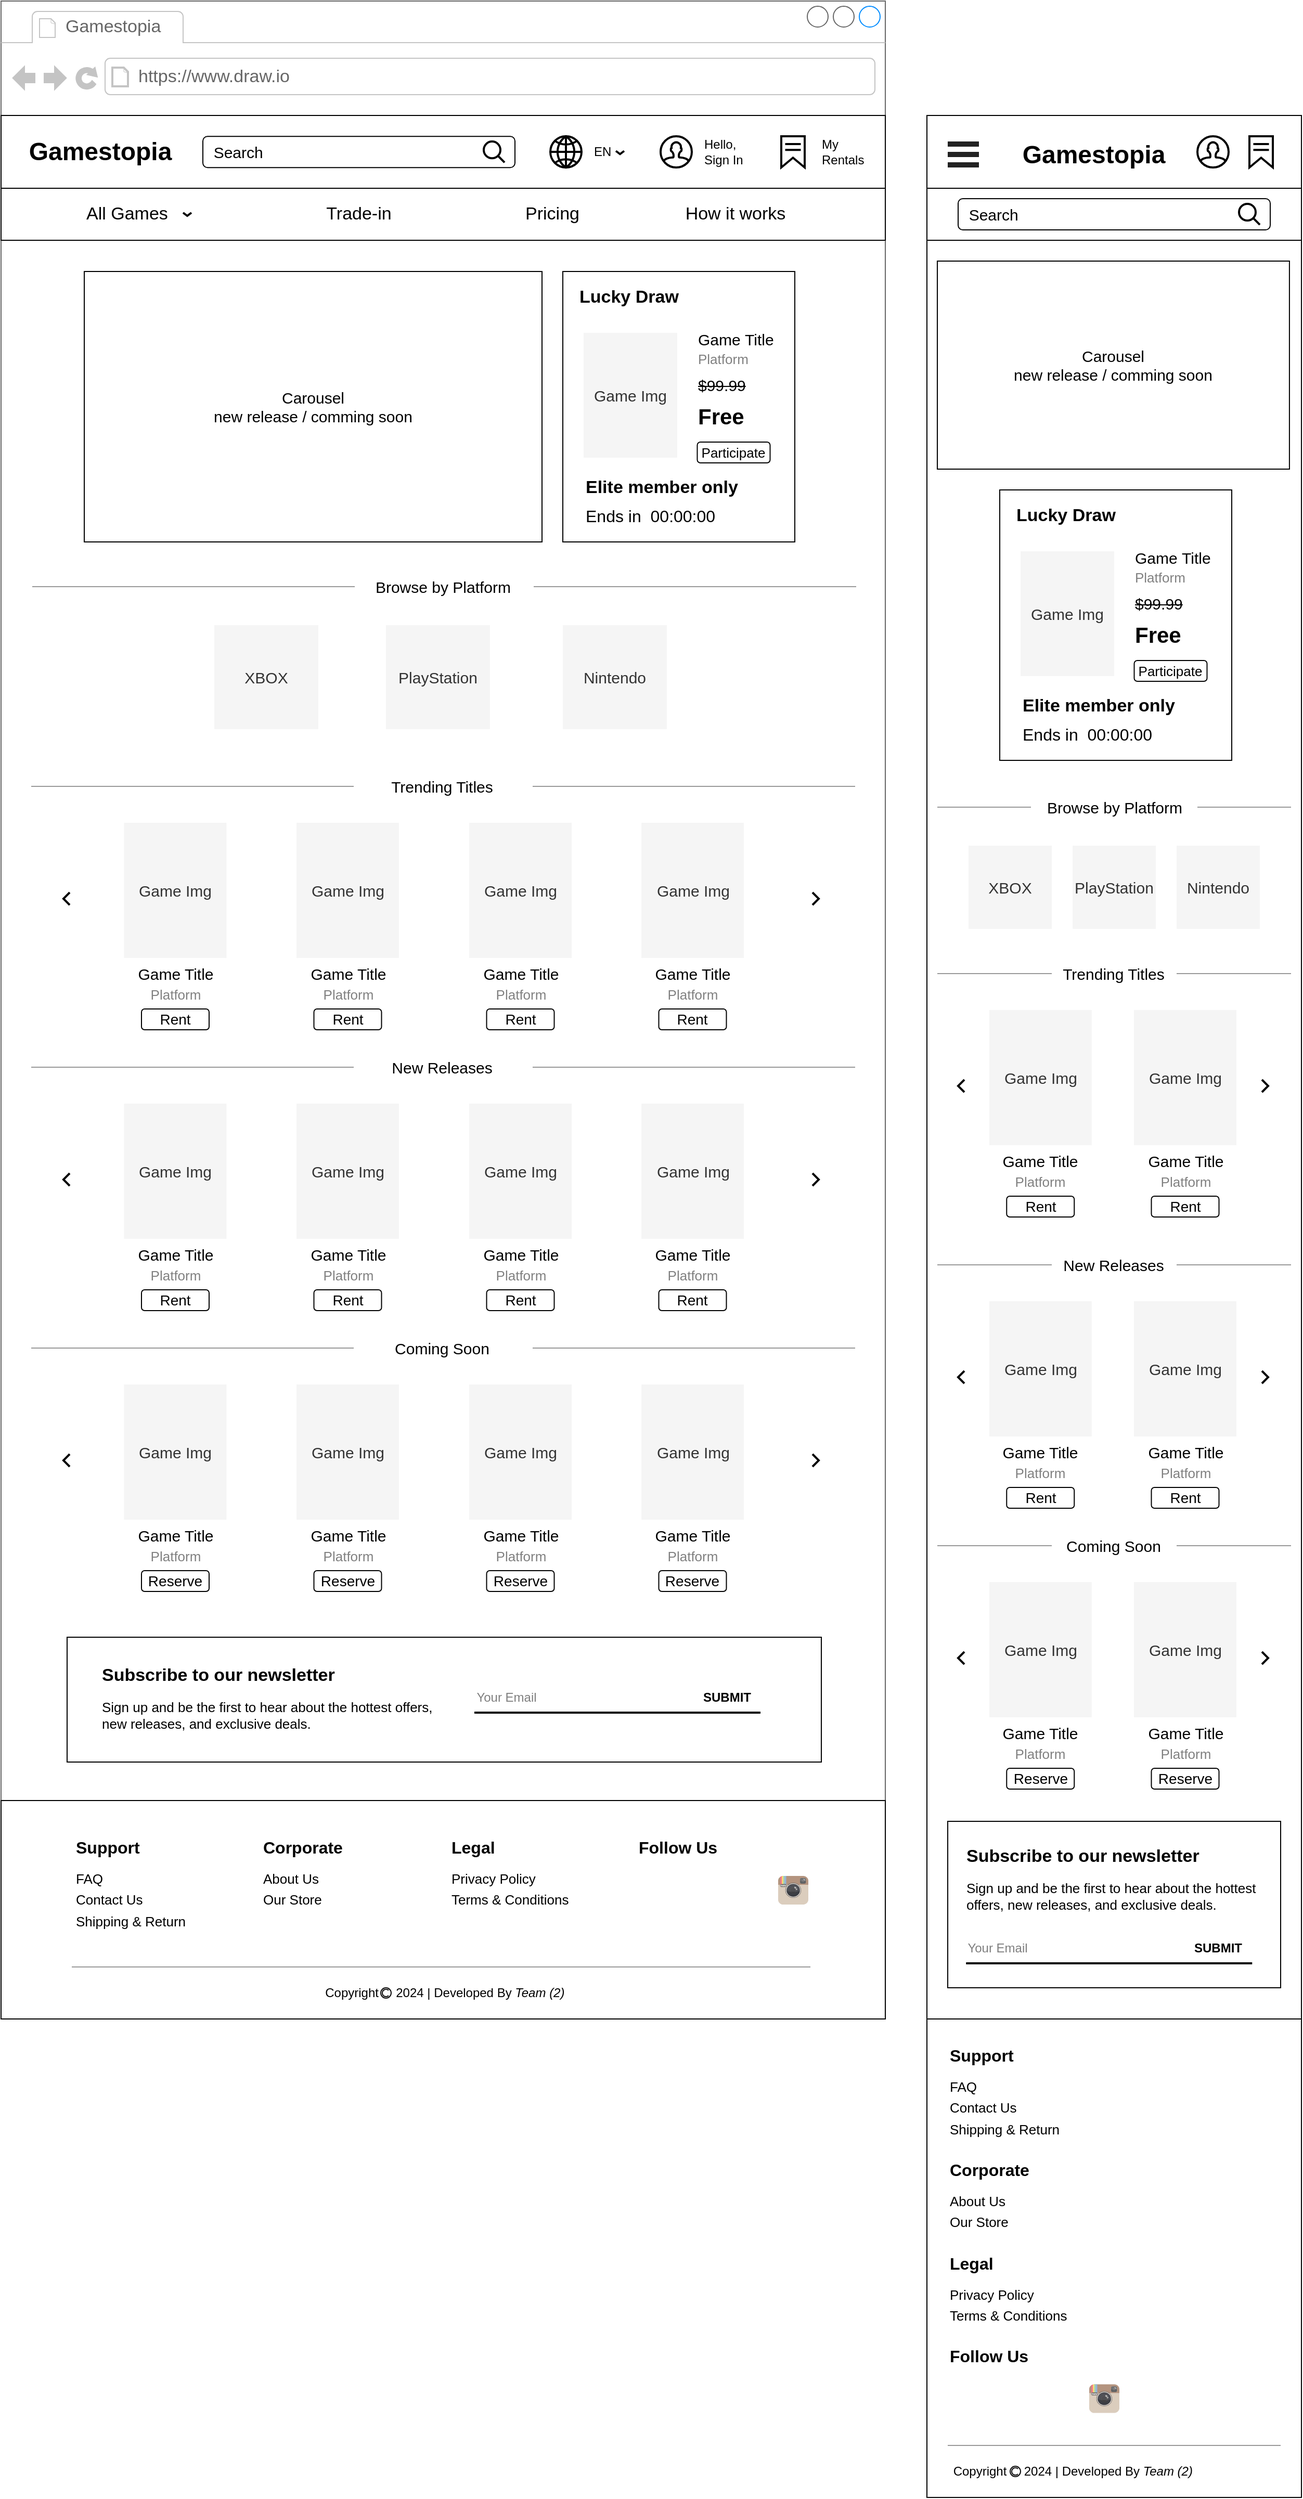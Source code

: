 <mxfile>
    <diagram id="GFclDaCIk4YAcfMqffFD" name="Page-1">
        <mxGraphModel dx="1577" dy="1097" grid="1" gridSize="10" guides="1" tooltips="1" connect="1" arrows="1" fold="1" page="1" pageScale="1" pageWidth="850" pageHeight="1100" math="0" shadow="0">
            <root>
                <mxCell id="0"/>
                <mxCell id="1" parent="0"/>
                <mxCell id="2" value="" style="strokeWidth=1;shadow=0;dashed=0;align=center;html=1;shape=mxgraph.mockup.containers.browserWindow;rSize=0;strokeColor=#666666;strokeColor2=#008cff;strokeColor3=#c4c4c4;mainText=,;recursiveResize=0;" parent="1" vertex="1">
                    <mxGeometry x="210" y="480" width="850" height="1940" as="geometry"/>
                </mxCell>
                <mxCell id="3" value="Gamestopia" style="strokeWidth=1;shadow=0;dashed=0;align=center;html=1;shape=mxgraph.mockup.containers.anchor;fontSize=17;fontColor=#666666;align=left;" parent="2" vertex="1">
                    <mxGeometry x="60" y="12" width="170" height="26" as="geometry"/>
                </mxCell>
                <mxCell id="4" value="https://www.draw.io" style="strokeWidth=1;shadow=0;dashed=0;align=center;html=1;shape=mxgraph.mockup.containers.anchor;rSize=0;fontSize=17;fontColor=#666666;align=left;" parent="2" vertex="1">
                    <mxGeometry x="130" y="60" width="250" height="26" as="geometry"/>
                </mxCell>
                <mxCell id="63" value="Carousel&lt;br&gt;new release / comming soon" style="rounded=0;whiteSpace=wrap;html=1;strokeColor=default;fontSize=15;fontColor=#000000;fillColor=none;" parent="2" vertex="1">
                    <mxGeometry x="80" y="260" width="440" height="260" as="geometry"/>
                </mxCell>
                <mxCell id="81" value="" style="group" parent="2" vertex="1" connectable="0">
                    <mxGeometry y="110" width="850" height="70" as="geometry"/>
                </mxCell>
                <mxCell id="14" value="" style="rounded=0;whiteSpace=wrap;html=1;strokeColor=#000000;fillColor=none;" parent="81" vertex="1">
                    <mxGeometry width="850" height="70" as="geometry"/>
                </mxCell>
                <mxCell id="12" value="Gamestopia" style="text;strokeColor=none;fillColor=none;html=1;fontSize=24;fontStyle=1;verticalAlign=middle;align=center;" parent="81" vertex="1">
                    <mxGeometry x="15" y="15" width="160" height="40" as="geometry"/>
                </mxCell>
                <mxCell id="59" value="" style="group" parent="81" vertex="1" connectable="0">
                    <mxGeometry x="634" y="20" width="90" height="30" as="geometry"/>
                </mxCell>
                <mxCell id="19" value="" style="html=1;verticalLabelPosition=bottom;align=center;labelBackgroundColor=#ffffff;verticalAlign=top;strokeWidth=2;strokeColor=#000000;shadow=0;dashed=0;shape=mxgraph.ios7.icons.user;fillColor=none;" parent="59" vertex="1">
                    <mxGeometry width="30" height="30" as="geometry"/>
                </mxCell>
                <mxCell id="20" value="Hello,&lt;br&gt;Sign In" style="text;html=1;strokeColor=none;fillColor=none;align=left;verticalAlign=middle;whiteSpace=wrap;rounded=0;" parent="59" vertex="1">
                    <mxGeometry x="40" width="50" height="30" as="geometry"/>
                </mxCell>
                <mxCell id="60" value="" style="group" parent="81" vertex="1" connectable="0">
                    <mxGeometry x="528" y="20" width="80" height="30" as="geometry"/>
                </mxCell>
                <mxCell id="46" value="" style="html=1;verticalLabelPosition=bottom;align=center;labelBackgroundColor=#ffffff;verticalAlign=top;strokeWidth=2;strokeColor=#000000;shadow=0;dashed=0;shape=mxgraph.ios7.icons.globe;fontSize=15;fontColor=#000000;fillColor=none;" parent="60" vertex="1">
                    <mxGeometry width="30" height="30" as="geometry"/>
                </mxCell>
                <mxCell id="52" value="EN&amp;nbsp;" style="text;html=1;strokeColor=none;fillColor=none;align=left;verticalAlign=middle;whiteSpace=wrap;rounded=0;container=0;" parent="60" vertex="1">
                    <mxGeometry x="40" width="40" height="30" as="geometry"/>
                </mxCell>
                <mxCell id="54" value="" style="html=1;verticalLabelPosition=bottom;labelBackgroundColor=#ffffff;verticalAlign=top;shadow=0;dashed=0;strokeWidth=2;shape=mxgraph.ios7.misc.down;strokeColor=default;fontSize=15;fontColor=#000000;fillColor=none;container=0;" parent="60" vertex="1">
                    <mxGeometry x="63" y="14.12" width="8" height="3" as="geometry"/>
                </mxCell>
                <mxCell id="79" value="" style="group" parent="81" vertex="1" connectable="0">
                    <mxGeometry x="194" y="20.12" width="300" height="30" as="geometry"/>
                </mxCell>
                <mxCell id="76" value="" style="html=1;verticalLabelPosition=bottom;align=center;labelBackgroundColor=#ffffff;verticalAlign=top;strokeWidth=2;strokeColor=#000000;shadow=0;dashed=0;shape=mxgraph.ios7.icons.looking_glass;fontSize=15;fontColor=#000000;fillColor=none;" parent="79" vertex="1">
                    <mxGeometry x="270" y="4.94" width="20" height="20.12" as="geometry"/>
                </mxCell>
                <mxCell id="77" value="&amp;nbsp; Search" style="rounded=1;whiteSpace=wrap;html=1;strokeColor=#000000;fontSize=15;fontColor=#000000;fillColor=none;align=left;" parent="79" vertex="1">
                    <mxGeometry width="300" height="30" as="geometry"/>
                </mxCell>
                <mxCell id="569" value="" style="group" vertex="1" connectable="0" parent="81">
                    <mxGeometry x="750" y="20" width="87" height="30" as="geometry"/>
                </mxCell>
                <mxCell id="17" value="My Rentals" style="text;html=1;strokeColor=none;fillColor=none;align=left;verticalAlign=middle;whiteSpace=wrap;rounded=0;" parent="569" vertex="1">
                    <mxGeometry x="37" width="50" height="30" as="geometry"/>
                </mxCell>
                <mxCell id="567" value="" style="html=1;verticalLabelPosition=bottom;align=center;labelBackgroundColor=#ffffff;verticalAlign=top;strokeWidth=2;strokeColor=#000000;shadow=0;dashed=0;shape=mxgraph.ios7.icons.bookmark;" vertex="1" parent="569">
                    <mxGeometry width="22.5" height="30" as="geometry"/>
                </mxCell>
                <mxCell id="82" value="" style="group" parent="2" vertex="1" connectable="0">
                    <mxGeometry x="30" y="548" width="792" height="30" as="geometry"/>
                </mxCell>
                <mxCell id="65" value="" style="verticalLabelPosition=bottom;shadow=0;dashed=0;align=center;html=1;verticalAlign=top;strokeWidth=1;shape=mxgraph.mockup.markup.line;strokeColor=#999999;fontSize=15;fontColor=#000000;fillColor=none;" parent="82" vertex="1">
                    <mxGeometry y="5" width="310" height="20" as="geometry"/>
                </mxCell>
                <mxCell id="66" value="Browse by Platform" style="text;html=1;strokeColor=none;fillColor=none;align=center;verticalAlign=middle;whiteSpace=wrap;rounded=0;fontSize=15;fontColor=#000000;" parent="82" vertex="1">
                    <mxGeometry x="295" width="200" height="30" as="geometry"/>
                </mxCell>
                <mxCell id="67" value="" style="verticalLabelPosition=bottom;shadow=0;dashed=0;align=center;html=1;verticalAlign=top;strokeWidth=1;shape=mxgraph.mockup.markup.line;strokeColor=#999999;fontSize=15;fontColor=#000000;fillColor=none;" parent="82" vertex="1">
                    <mxGeometry x="482" y="5" width="310" height="20" as="geometry"/>
                </mxCell>
                <mxCell id="86" value="XBOX&lt;span style=&quot;color: rgba(0, 0, 0, 0); font-family: monospace; font-size: 0px; text-align: start;&quot;&gt;%3CmxGraphModel%3E%3Croot%3E%3CmxCell%20id%3D%220%22%2F%3E%3CmxCell%20id%3D%221%22%20parent%3D%220%22%2F%3E%3CmxCell%20id%3D%222%22%20value%3D%22Game%20Img%22%20style%3D%22rounded%3D0%3BwhiteSpace%3Dwrap%3Bhtml%3D1%3BstrokeColor%3Dnone%3BfontSize%3D15%3BfontColor%3D%23333333%3BfillColor%3D%23f5f5f5%3B%22%20vertex%3D%221%22%20parent%3D%221%22%3E%3CmxGeometry%20x%3D%22560%22%20y%3D%22310%22%20width%3D%2298.5%22%20height%3D%22130%22%20as%3D%22geometry%22%2F%3E%3C%2FmxCell%3E%3C%2Froot%3E%3C%2FmxGraphModel%3E&lt;/span&gt;" style="rounded=0;whiteSpace=wrap;html=1;strokeColor=none;fontSize=15;fontColor=#333333;fillColor=#f5f5f5;" parent="2" vertex="1">
                    <mxGeometry x="205" y="600" width="100" height="100" as="geometry"/>
                </mxCell>
                <mxCell id="87" value="PlayStation" style="rounded=0;whiteSpace=wrap;html=1;strokeColor=none;fontSize=15;fontColor=#333333;fillColor=#f5f5f5;" parent="2" vertex="1">
                    <mxGeometry x="370" y="600" width="100" height="100" as="geometry"/>
                </mxCell>
                <mxCell id="88" value="Nintendo" style="rounded=0;whiteSpace=wrap;html=1;strokeColor=none;fontSize=15;fontColor=#333333;fillColor=#f5f5f5;" parent="2" vertex="1">
                    <mxGeometry x="540" y="600" width="100" height="100" as="geometry"/>
                </mxCell>
                <mxCell id="244" value="" style="group" parent="2" vertex="1" connectable="0">
                    <mxGeometry x="60" y="790" width="726" height="199" as="geometry"/>
                </mxCell>
                <mxCell id="121" value="" style="html=1;verticalLabelPosition=bottom;labelBackgroundColor=#ffffff;verticalAlign=top;shadow=0;dashed=0;strokeWidth=2;shape=mxgraph.ios7.misc.left;strokeColor=#000000;fontSize=15;fontColor=#000000;fillColor=none;" parent="244" vertex="1">
                    <mxGeometry y="67" width="6" height="12" as="geometry"/>
                </mxCell>
                <mxCell id="120" value="" style="html=1;verticalLabelPosition=bottom;labelBackgroundColor=#ffffff;verticalAlign=top;shadow=0;dashed=0;strokeWidth=2;shape=mxgraph.ios7.misc.right;strokeColor=#000000;fontSize=15;fontColor=#000000;fillColor=none;" parent="244" vertex="1">
                    <mxGeometry x="720" y="67" width="6" height="12" as="geometry"/>
                </mxCell>
                <mxCell id="203" value="" style="group" parent="244" vertex="1" connectable="0">
                    <mxGeometry x="58.25" width="98.5" height="199" as="geometry"/>
                </mxCell>
                <mxCell id="170" value="&lt;font style=&quot;font-size: 14px;&quot;&gt;Rent&lt;/font&gt;" style="rounded=1;whiteSpace=wrap;html=1;fontSize=17;" parent="203" vertex="1">
                    <mxGeometry x="16.75" y="179" width="65" height="20" as="geometry"/>
                </mxCell>
                <mxCell id="101" value="Game Img" style="rounded=0;whiteSpace=wrap;html=1;strokeColor=none;fontSize=15;fontColor=#333333;fillColor=#f5f5f5;" parent="203" vertex="1">
                    <mxGeometry width="98.5" height="130" as="geometry"/>
                </mxCell>
                <mxCell id="102" value="Game Title" style="text;html=1;strokeColor=none;fillColor=none;align=center;verticalAlign=middle;whiteSpace=wrap;rounded=0;fontSize=15;fontColor=#000000;" parent="203" vertex="1">
                    <mxGeometry x="3.5" y="130" width="91.5" height="30" as="geometry"/>
                </mxCell>
                <mxCell id="202" value="Platform" style="text;html=1;strokeColor=none;fillColor=none;align=center;verticalAlign=middle;whiteSpace=wrap;rounded=0;fontSize=13;fontColor=#808080;" parent="203" vertex="1">
                    <mxGeometry x="3.5" y="150" width="91.5" height="30" as="geometry"/>
                </mxCell>
                <mxCell id="204" value="" style="group" parent="244" vertex="1" connectable="0">
                    <mxGeometry x="555.5" width="98.5" height="199" as="geometry"/>
                </mxCell>
                <mxCell id="205" value="&lt;font style=&quot;font-size: 14px;&quot;&gt;Rent&lt;/font&gt;" style="rounded=1;whiteSpace=wrap;html=1;fontSize=17;" parent="204" vertex="1">
                    <mxGeometry x="16.75" y="179" width="65" height="20" as="geometry"/>
                </mxCell>
                <mxCell id="206" value="Game Img" style="rounded=0;whiteSpace=wrap;html=1;strokeColor=none;fontSize=15;fontColor=#333333;fillColor=#f5f5f5;" parent="204" vertex="1">
                    <mxGeometry width="98.5" height="130" as="geometry"/>
                </mxCell>
                <mxCell id="207" value="Game Title" style="text;html=1;strokeColor=none;fillColor=none;align=center;verticalAlign=middle;whiteSpace=wrap;rounded=0;fontSize=15;fontColor=#000000;" parent="204" vertex="1">
                    <mxGeometry x="3.5" y="130" width="91.5" height="30" as="geometry"/>
                </mxCell>
                <mxCell id="208" value="Platform" style="text;html=1;strokeColor=none;fillColor=none;align=center;verticalAlign=middle;whiteSpace=wrap;rounded=0;fontSize=13;fontColor=#808080;" parent="204" vertex="1">
                    <mxGeometry x="3.5" y="150" width="91.5" height="30" as="geometry"/>
                </mxCell>
                <mxCell id="209" value="" style="group" parent="244" vertex="1" connectable="0">
                    <mxGeometry x="224" width="98.5" height="199" as="geometry"/>
                </mxCell>
                <mxCell id="210" value="&lt;font style=&quot;font-size: 14px;&quot;&gt;Rent&lt;/font&gt;" style="rounded=1;whiteSpace=wrap;html=1;fontSize=17;" parent="209" vertex="1">
                    <mxGeometry x="16.75" y="179" width="65" height="20" as="geometry"/>
                </mxCell>
                <mxCell id="211" value="Game Img" style="rounded=0;whiteSpace=wrap;html=1;strokeColor=none;fontSize=15;fontColor=#333333;fillColor=#f5f5f5;" parent="209" vertex="1">
                    <mxGeometry width="98.5" height="130" as="geometry"/>
                </mxCell>
                <mxCell id="212" value="Game Title" style="text;html=1;strokeColor=none;fillColor=none;align=center;verticalAlign=middle;whiteSpace=wrap;rounded=0;fontSize=15;fontColor=#000000;" parent="209" vertex="1">
                    <mxGeometry x="3.5" y="130" width="91.5" height="30" as="geometry"/>
                </mxCell>
                <mxCell id="213" value="Platform" style="text;html=1;strokeColor=none;fillColor=none;align=center;verticalAlign=middle;whiteSpace=wrap;rounded=0;fontSize=13;fontColor=#808080;" parent="209" vertex="1">
                    <mxGeometry x="3.5" y="150" width="91.5" height="30" as="geometry"/>
                </mxCell>
                <mxCell id="214" value="" style="group" parent="244" vertex="1" connectable="0">
                    <mxGeometry x="390" width="98.5" height="199" as="geometry"/>
                </mxCell>
                <mxCell id="215" value="&lt;font style=&quot;font-size: 14px;&quot;&gt;Rent&lt;/font&gt;" style="rounded=1;whiteSpace=wrap;html=1;fontSize=17;" parent="214" vertex="1">
                    <mxGeometry x="16.75" y="179" width="65" height="20" as="geometry"/>
                </mxCell>
                <mxCell id="216" value="Game Img" style="rounded=0;whiteSpace=wrap;html=1;strokeColor=none;fontSize=15;fontColor=#333333;fillColor=#f5f5f5;" parent="214" vertex="1">
                    <mxGeometry width="98.5" height="130" as="geometry"/>
                </mxCell>
                <mxCell id="217" value="Game Title" style="text;html=1;strokeColor=none;fillColor=none;align=center;verticalAlign=middle;whiteSpace=wrap;rounded=0;fontSize=15;fontColor=#000000;" parent="214" vertex="1">
                    <mxGeometry x="3.5" y="130" width="91.5" height="30" as="geometry"/>
                </mxCell>
                <mxCell id="218" value="Platform" style="text;html=1;strokeColor=none;fillColor=none;align=center;verticalAlign=middle;whiteSpace=wrap;rounded=0;fontSize=13;fontColor=#808080;" parent="214" vertex="1">
                    <mxGeometry x="3.5" y="150" width="91.5" height="30" as="geometry"/>
                </mxCell>
                <mxCell id="353" value="" style="group" parent="2" vertex="1" connectable="0">
                    <mxGeometry x="63.5" y="1573" width="725" height="120" as="geometry"/>
                </mxCell>
                <mxCell id="163" value="" style="rounded=0;whiteSpace=wrap;html=1;" parent="353" vertex="1">
                    <mxGeometry width="725" height="120" as="geometry"/>
                </mxCell>
                <mxCell id="149" value="Sign up and be the first to hear about the hottest offers, new releases, and exclusive deals.&amp;nbsp;" style="text;html=1;align=left;verticalAlign=middle;whiteSpace=wrap;rounded=0;fontSize=13;" parent="353" vertex="1">
                    <mxGeometry x="31.5" y="60" width="320" height="30" as="geometry"/>
                </mxCell>
                <mxCell id="148" value="Subscribe to our newsletter" style="text;html=1;align=left;verticalAlign=middle;whiteSpace=wrap;rounded=0;fontStyle=1;fontSize=17;" parent="353" vertex="1">
                    <mxGeometry x="31.5" y="22" width="255" height="30" as="geometry"/>
                </mxCell>
                <mxCell id="150" value="" style="line;strokeWidth=2;html=1;" parent="353" vertex="1">
                    <mxGeometry x="391.5" y="67.5" width="275" height="10" as="geometry"/>
                </mxCell>
                <mxCell id="151" value="Your Email" style="text;html=1;align=center;verticalAlign=middle;whiteSpace=wrap;rounded=0;textOpacity=50;" parent="353" vertex="1">
                    <mxGeometry x="392" y="42.5" width="60" height="30" as="geometry"/>
                </mxCell>
                <mxCell id="152" value="&lt;b&gt;SUBMIT&lt;/b&gt;" style="text;html=1;align=center;verticalAlign=middle;whiteSpace=wrap;rounded=0;" parent="353" vertex="1">
                    <mxGeometry x="604" y="42.5" width="60" height="30" as="geometry"/>
                </mxCell>
                <mxCell id="550" value="" style="group" parent="2" vertex="1" connectable="0">
                    <mxGeometry y="1730" width="850" height="210" as="geometry"/>
                </mxCell>
                <mxCell id="160" value="" style="rounded=0;whiteSpace=wrap;html=1;" parent="550" vertex="1">
                    <mxGeometry width="850" height="210" as="geometry"/>
                </mxCell>
                <mxCell id="153" value="&lt;b&gt;&lt;font style=&quot;font-size: 16px;&quot;&gt;Follow Us&lt;/font&gt;&lt;/b&gt;" style="text;html=1;align=left;verticalAlign=middle;whiteSpace=wrap;rounded=0;" parent="550" vertex="1">
                    <mxGeometry x="611" y="30" width="120" height="30" as="geometry"/>
                </mxCell>
                <mxCell id="154" value="" style="shape=image;html=1;verticalAlign=top;verticalLabelPosition=bottom;labelBackgroundColor=#ffffff;imageAspect=0;aspect=fixed;image=https://cdn2.iconfinder.com/data/icons/social-media-2285/512/1_Facebook_colored_svg_copy-128.png;fillColor=none;strokeColor=none;" parent="550" vertex="1">
                    <mxGeometry x="614" y="72.5" width="27.5" height="27.5" as="geometry"/>
                </mxCell>
                <mxCell id="155" value="" style="shape=image;html=1;verticalAlign=top;verticalLabelPosition=bottom;labelBackgroundColor=#ffffff;imageAspect=0;aspect=fixed;image=https://cdn3.iconfinder.com/data/icons/2018-social-media-logotypes/1000/2018_social_media_popular_app_logo_twitter-128.png;fillColor=none;strokeColor=none;" parent="550" vertex="1">
                    <mxGeometry x="659" y="72.5" width="27.5" height="27.5" as="geometry"/>
                </mxCell>
                <mxCell id="156" value="" style="shape=image;html=1;verticalAlign=top;verticalLabelPosition=bottom;labelBackgroundColor=#ffffff;imageAspect=0;aspect=fixed;image=https://cdn4.iconfinder.com/data/icons/social-media-flat-7/64/Social-media_Youtube-128.png;fillColor=none;strokeColor=none;" parent="550" vertex="1">
                    <mxGeometry x="702" y="71.25" width="30" height="30" as="geometry"/>
                </mxCell>
                <mxCell id="158" value="" style="dashed=0;outlineConnect=0;html=1;align=center;labelPosition=center;verticalLabelPosition=bottom;verticalAlign=top;shape=mxgraph.weblogos.instagram;fillColor=none;strokeColor=none;" parent="550" vertex="1">
                    <mxGeometry x="747" y="72.5" width="29" height="27.5" as="geometry"/>
                </mxCell>
                <mxCell id="399" value="" style="verticalLabelPosition=bottom;shadow=0;dashed=0;align=center;html=1;verticalAlign=top;strokeWidth=1;shape=mxgraph.mockup.markup.line;strokeColor=#999999;fontSize=16;fontColor=#000000;fillColor=#808080;" parent="550" vertex="1">
                    <mxGeometry x="68" y="150" width="710" height="20" as="geometry"/>
                </mxCell>
                <mxCell id="400" value="&lt;b&gt;&lt;font style=&quot;font-size: 16px;&quot;&gt;Support&lt;/font&gt;&lt;/b&gt;" style="text;html=1;align=left;verticalAlign=middle;whiteSpace=wrap;rounded=0;" parent="550" vertex="1">
                    <mxGeometry x="70" y="30" width="120" height="30" as="geometry"/>
                </mxCell>
                <mxCell id="401" value="&lt;span style=&quot;font-size: 16px;&quot;&gt;&lt;b&gt;Corporate&lt;/b&gt;&lt;/span&gt;" style="text;html=1;align=left;verticalAlign=middle;whiteSpace=wrap;rounded=0;" parent="550" vertex="1">
                    <mxGeometry x="250" y="30" width="120" height="30" as="geometry"/>
                </mxCell>
                <mxCell id="402" value="&lt;b&gt;&lt;font style=&quot;font-size: 16px;&quot;&gt;Legal&lt;/font&gt;&lt;/b&gt;" style="text;html=1;align=left;verticalAlign=middle;whiteSpace=wrap;rounded=0;" parent="550" vertex="1">
                    <mxGeometry x="431" y="30" width="120" height="30" as="geometry"/>
                </mxCell>
                <mxCell id="406" value="Privacy Policy" style="text;html=1;strokeColor=none;fillColor=none;align=left;verticalAlign=middle;whiteSpace=wrap;rounded=0;fontSize=13;fontColor=#000000;" parent="550" vertex="1">
                    <mxGeometry x="431" y="60" width="150" height="30" as="geometry"/>
                </mxCell>
                <mxCell id="407" value="Terms &amp;amp; Conditions" style="text;html=1;strokeColor=none;fillColor=none;align=left;verticalAlign=middle;whiteSpace=wrap;rounded=0;fontSize=13;fontColor=#000000;" parent="550" vertex="1">
                    <mxGeometry x="431" y="80" width="150" height="30" as="geometry"/>
                </mxCell>
                <mxCell id="408" value="About Us" style="text;html=1;strokeColor=none;fillColor=none;align=left;verticalAlign=middle;whiteSpace=wrap;rounded=0;fontSize=13;fontColor=#000000;" parent="550" vertex="1">
                    <mxGeometry x="250" y="60" width="150" height="30" as="geometry"/>
                </mxCell>
                <mxCell id="409" value="Our Store" style="text;html=1;strokeColor=none;fillColor=none;align=left;verticalAlign=middle;whiteSpace=wrap;rounded=0;fontSize=13;fontColor=#000000;" parent="550" vertex="1">
                    <mxGeometry x="250" y="80" width="150" height="30" as="geometry"/>
                </mxCell>
                <mxCell id="410" value="Contact Us" style="text;html=1;strokeColor=none;fillColor=none;align=left;verticalAlign=middle;whiteSpace=wrap;rounded=0;fontSize=13;fontColor=#000000;" parent="550" vertex="1">
                    <mxGeometry x="70" y="80" width="150" height="30" as="geometry"/>
                </mxCell>
                <mxCell id="411" value="FAQ" style="text;html=1;strokeColor=none;fillColor=none;align=left;verticalAlign=middle;whiteSpace=wrap;rounded=0;fontSize=13;fontColor=#000000;" parent="550" vertex="1">
                    <mxGeometry x="70" y="60" width="150" height="30" as="geometry"/>
                </mxCell>
                <mxCell id="412" value="Shipping &amp;amp; Return" style="text;html=1;strokeColor=none;fillColor=none;align=left;verticalAlign=middle;whiteSpace=wrap;rounded=0;fontSize=13;fontColor=#000000;" parent="550" vertex="1">
                    <mxGeometry x="70" y="101.25" width="150" height="30" as="geometry"/>
                </mxCell>
                <mxCell id="161" value="" style="group" parent="550" vertex="1" connectable="0">
                    <mxGeometry x="260" y="170" width="330" height="30" as="geometry"/>
                </mxCell>
                <mxCell id="145" value="&amp;nbsp;Copyright&amp;nbsp; &amp;nbsp; &amp;nbsp;2024 | Developed By &lt;i&gt;Team (2)&lt;/i&gt;" style="text;html=1;align=center;verticalAlign=middle;whiteSpace=wrap;rounded=0;" parent="161" vertex="1">
                    <mxGeometry width="330" height="30" as="geometry"/>
                </mxCell>
                <mxCell id="144" value="" style="strokeColor=#0f0f0f;verticalLabelPosition=bottom;shadow=0;dashed=0;verticalAlign=top;strokeWidth=1;html=1;shape=mxgraph.mockup.misc.copyrightIcon;perimeterSpacing=0;" parent="161" vertex="1">
                    <mxGeometry x="105" y="10" width="10" height="10" as="geometry"/>
                </mxCell>
                <mxCell id="553" value="" style="group" parent="2" vertex="1" connectable="0">
                    <mxGeometry x="540" y="260" width="223" height="260" as="geometry"/>
                </mxCell>
                <mxCell id="62" value="" style="rounded=0;whiteSpace=wrap;html=1;strokeColor=#000000;fontSize=15;fontColor=#000000;fillColor=none;" parent="553" vertex="1">
                    <mxGeometry width="223" height="260" as="geometry"/>
                </mxCell>
                <mxCell id="83" value="Lucky Draw" style="text;html=1;strokeColor=none;fillColor=none;align=left;verticalAlign=middle;whiteSpace=wrap;rounded=0;fontSize=17;fontColor=#000000;fontStyle=1" parent="553" vertex="1">
                    <mxGeometry x="14" y="10" width="136" height="30" as="geometry"/>
                </mxCell>
                <mxCell id="84" value="Game Img" style="rounded=0;whiteSpace=wrap;html=1;strokeColor=none;fontSize=15;fontColor=#333333;fillColor=#f5f5f5;" parent="553" vertex="1">
                    <mxGeometry x="20" y="59" width="90" height="120" as="geometry"/>
                </mxCell>
                <mxCell id="85" value="&lt;div style=&quot;&quot;&gt;&lt;span style=&quot;background-color: initial;&quot;&gt;Game&amp;nbsp;&lt;/span&gt;&lt;span style=&quot;background-color: initial;&quot;&gt;Title&lt;/span&gt;&lt;/div&gt;&lt;div style=&quot;&quot;&gt;&lt;span style=&quot;background-color: initial;&quot;&gt;&lt;font color=&quot;#808080&quot; style=&quot;font-size: 13px;&quot;&gt;Platform&lt;/font&gt;&lt;/span&gt;&lt;/div&gt;" style="text;html=1;strokeColor=none;fillColor=none;align=left;verticalAlign=middle;whiteSpace=wrap;rounded=0;fontSize=15;fontColor=#000000;" parent="553" vertex="1">
                    <mxGeometry x="127.75" y="54" width="71.5" height="40" as="geometry"/>
                </mxCell>
                <mxCell id="122" value="&lt;strike&gt;$99.99&lt;/strike&gt;" style="text;html=1;strokeColor=none;fillColor=none;align=left;verticalAlign=middle;whiteSpace=wrap;rounded=0;fontSize=15;fontColor=#000000;" parent="553" vertex="1">
                    <mxGeometry x="127.75" y="94" width="60" height="30" as="geometry"/>
                </mxCell>
                <mxCell id="123" value="Free" style="text;html=1;strokeColor=none;fillColor=none;align=left;verticalAlign=middle;whiteSpace=wrap;rounded=0;fontSize=21;fontColor=#000000;fontStyle=1" parent="553" vertex="1">
                    <mxGeometry x="127.75" y="124" width="80" height="30" as="geometry"/>
                </mxCell>
                <mxCell id="394" value="&lt;div style=&quot;text-align: center; font-size: 16px;&quot;&gt;&lt;span style=&quot;background-color: initial; font-size: 16px;&quot;&gt;Ends in&amp;nbsp;&amp;nbsp;&lt;/span&gt;&lt;span style=&quot;background-color: initial; font-size: 16px;&quot;&gt;00:00:00&lt;/span&gt;&lt;/div&gt;" style="text;html=1;strokeColor=none;fillColor=none;align=left;verticalAlign=middle;whiteSpace=wrap;rounded=0;fontSize=16;" parent="553" vertex="1">
                    <mxGeometry x="20" y="220" width="167.75" height="30" as="geometry"/>
                </mxCell>
                <mxCell id="395" value="Participate" style="rounded=1;whiteSpace=wrap;html=1;fontSize=13;fontColor=#000000;" parent="553" vertex="1">
                    <mxGeometry x="129.25" y="164" width="70" height="20" as="geometry"/>
                </mxCell>
                <mxCell id="556" value="Elite member only" style="text;html=1;strokeColor=none;fillColor=none;align=left;verticalAlign=middle;whiteSpace=wrap;rounded=0;fontSize=17;fontColor=#000000;fontStyle=1" vertex="1" parent="553">
                    <mxGeometry x="20" y="193" width="176" height="30" as="geometry"/>
                </mxCell>
                <mxCell id="555" value="" style="group" parent="2" vertex="1" connectable="0">
                    <mxGeometry y="180" width="850" height="50" as="geometry"/>
                </mxCell>
                <mxCell id="36" value="" style="rounded=0;whiteSpace=wrap;html=1;strokeColor=default;fontColor=#000000;fillColor=none;" parent="555" vertex="1">
                    <mxGeometry width="850" height="50" as="geometry"/>
                </mxCell>
                <mxCell id="169" value="Trade-in" style="text;html=1;strokeColor=none;fillColor=none;align=center;verticalAlign=middle;whiteSpace=wrap;rounded=0;fontSize=17;" parent="555" vertex="1">
                    <mxGeometry x="294" y="10" width="100" height="30" as="geometry"/>
                </mxCell>
                <mxCell id="355" value="" style="group" parent="555" vertex="1" connectable="0">
                    <mxGeometry x="80" y="10" width="115" height="30" as="geometry"/>
                </mxCell>
                <mxCell id="165" value="All Games" style="text;html=1;strokeColor=none;fillColor=none;align=left;verticalAlign=middle;whiteSpace=wrap;rounded=0;fontSize=17;" parent="355" vertex="1">
                    <mxGeometry width="115" height="30" as="geometry"/>
                </mxCell>
                <mxCell id="166" value="" style="html=1;verticalLabelPosition=bottom;labelBackgroundColor=#ffffff;verticalAlign=top;shadow=0;dashed=0;strokeWidth=2;shape=mxgraph.ios7.misc.down;strokeColor=default;fontSize=15;fontColor=#000000;fillColor=none;container=0;" parent="355" vertex="1">
                    <mxGeometry x="95" y="13.5" width="8" height="3" as="geometry"/>
                </mxCell>
                <mxCell id="389" value="Pricing" style="text;html=1;strokeColor=none;fillColor=none;align=center;verticalAlign=middle;whiteSpace=wrap;rounded=0;fontSize=17;" parent="555" vertex="1">
                    <mxGeometry x="480" y="10" width="100" height="30" as="geometry"/>
                </mxCell>
                <mxCell id="391" value="How it works" style="text;html=1;strokeColor=none;fillColor=none;align=center;verticalAlign=middle;whiteSpace=wrap;rounded=0;fontSize=17;" parent="555" vertex="1">
                    <mxGeometry x="648.75" y="10" width="114" height="30" as="geometry"/>
                </mxCell>
                <mxCell id="95" value="" style="group" parent="1" vertex="1" connectable="0">
                    <mxGeometry x="239" y="1220" width="792" height="70" as="geometry"/>
                </mxCell>
                <mxCell id="96" value="" style="verticalLabelPosition=bottom;shadow=0;dashed=0;align=center;html=1;verticalAlign=top;strokeWidth=1;shape=mxgraph.mockup.markup.line;strokeColor=#999999;fontSize=15;fontColor=#000000;fillColor=none;" parent="95" vertex="1">
                    <mxGeometry y="5" width="310" height="20" as="geometry"/>
                </mxCell>
                <mxCell id="97" value="Trending Titles" style="text;html=1;strokeColor=none;fillColor=none;align=center;verticalAlign=middle;whiteSpace=wrap;rounded=0;fontSize=15;fontColor=#000000;" parent="95" vertex="1">
                    <mxGeometry x="295" width="200" height="30" as="geometry"/>
                </mxCell>
                <mxCell id="98" value="" style="verticalLabelPosition=bottom;shadow=0;dashed=0;align=center;html=1;verticalAlign=top;strokeWidth=1;shape=mxgraph.mockup.markup.line;strokeColor=#999999;fontSize=15;fontColor=#000000;fillColor=none;" parent="95" vertex="1">
                    <mxGeometry x="482" y="5" width="310" height="20" as="geometry"/>
                </mxCell>
                <mxCell id="326" value="" style="group" parent="1" vertex="1" connectable="0">
                    <mxGeometry x="270" y="1540" width="726" height="199" as="geometry"/>
                </mxCell>
                <mxCell id="327" value="" style="html=1;verticalLabelPosition=bottom;labelBackgroundColor=#ffffff;verticalAlign=top;shadow=0;dashed=0;strokeWidth=2;shape=mxgraph.ios7.misc.left;strokeColor=#000000;fontSize=15;fontColor=#000000;fillColor=none;" parent="326" vertex="1">
                    <mxGeometry y="67" width="6" height="12" as="geometry"/>
                </mxCell>
                <mxCell id="328" value="" style="html=1;verticalLabelPosition=bottom;labelBackgroundColor=#ffffff;verticalAlign=top;shadow=0;dashed=0;strokeWidth=2;shape=mxgraph.ios7.misc.right;strokeColor=#000000;fontSize=15;fontColor=#000000;fillColor=none;" parent="326" vertex="1">
                    <mxGeometry x="720" y="67" width="6" height="12" as="geometry"/>
                </mxCell>
                <mxCell id="329" value="" style="group" parent="326" vertex="1" connectable="0">
                    <mxGeometry x="58.25" width="98.5" height="199" as="geometry"/>
                </mxCell>
                <mxCell id="330" value="&lt;font style=&quot;font-size: 14px;&quot;&gt;Rent&lt;/font&gt;" style="rounded=1;whiteSpace=wrap;html=1;fontSize=17;" parent="329" vertex="1">
                    <mxGeometry x="16.75" y="179" width="65" height="20" as="geometry"/>
                </mxCell>
                <mxCell id="331" value="Game Img" style="rounded=0;whiteSpace=wrap;html=1;strokeColor=none;fontSize=15;fontColor=#333333;fillColor=#f5f5f5;" parent="329" vertex="1">
                    <mxGeometry width="98.5" height="130" as="geometry"/>
                </mxCell>
                <mxCell id="332" value="Game Title" style="text;html=1;strokeColor=none;fillColor=none;align=center;verticalAlign=middle;whiteSpace=wrap;rounded=0;fontSize=15;fontColor=#000000;" parent="329" vertex="1">
                    <mxGeometry x="3.5" y="130" width="91.5" height="30" as="geometry"/>
                </mxCell>
                <mxCell id="333" value="Platform" style="text;html=1;strokeColor=none;fillColor=none;align=center;verticalAlign=middle;whiteSpace=wrap;rounded=0;fontSize=13;fontColor=#808080;" parent="329" vertex="1">
                    <mxGeometry x="3.5" y="150" width="91.5" height="30" as="geometry"/>
                </mxCell>
                <mxCell id="334" value="" style="group" parent="326" vertex="1" connectable="0">
                    <mxGeometry x="555.5" width="98.5" height="199" as="geometry"/>
                </mxCell>
                <mxCell id="335" value="&lt;font style=&quot;font-size: 14px;&quot;&gt;Rent&lt;/font&gt;" style="rounded=1;whiteSpace=wrap;html=1;fontSize=17;" parent="334" vertex="1">
                    <mxGeometry x="16.75" y="179" width="65" height="20" as="geometry"/>
                </mxCell>
                <mxCell id="336" value="Game Img" style="rounded=0;whiteSpace=wrap;html=1;strokeColor=none;fontSize=15;fontColor=#333333;fillColor=#f5f5f5;" parent="334" vertex="1">
                    <mxGeometry width="98.5" height="130" as="geometry"/>
                </mxCell>
                <mxCell id="337" value="Game Title" style="text;html=1;strokeColor=none;fillColor=none;align=center;verticalAlign=middle;whiteSpace=wrap;rounded=0;fontSize=15;fontColor=#000000;" parent="334" vertex="1">
                    <mxGeometry x="3.5" y="130" width="91.5" height="30" as="geometry"/>
                </mxCell>
                <mxCell id="338" value="Platform" style="text;html=1;strokeColor=none;fillColor=none;align=center;verticalAlign=middle;whiteSpace=wrap;rounded=0;fontSize=13;fontColor=#808080;" parent="334" vertex="1">
                    <mxGeometry x="3.5" y="150" width="91.5" height="30" as="geometry"/>
                </mxCell>
                <mxCell id="339" value="" style="group" parent="326" vertex="1" connectable="0">
                    <mxGeometry x="224" width="98.5" height="199" as="geometry"/>
                </mxCell>
                <mxCell id="340" value="&lt;font style=&quot;font-size: 14px;&quot;&gt;Rent&lt;/font&gt;" style="rounded=1;whiteSpace=wrap;html=1;fontSize=17;" parent="339" vertex="1">
                    <mxGeometry x="16.75" y="179" width="65" height="20" as="geometry"/>
                </mxCell>
                <mxCell id="341" value="Game Img" style="rounded=0;whiteSpace=wrap;html=1;strokeColor=none;fontSize=15;fontColor=#333333;fillColor=#f5f5f5;" parent="339" vertex="1">
                    <mxGeometry width="98.5" height="130" as="geometry"/>
                </mxCell>
                <mxCell id="342" value="Game Title" style="text;html=1;strokeColor=none;fillColor=none;align=center;verticalAlign=middle;whiteSpace=wrap;rounded=0;fontSize=15;fontColor=#000000;" parent="339" vertex="1">
                    <mxGeometry x="3.5" y="130" width="91.5" height="30" as="geometry"/>
                </mxCell>
                <mxCell id="343" value="Platform" style="text;html=1;strokeColor=none;fillColor=none;align=center;verticalAlign=middle;whiteSpace=wrap;rounded=0;fontSize=13;fontColor=#808080;" parent="339" vertex="1">
                    <mxGeometry x="3.5" y="150" width="91.5" height="30" as="geometry"/>
                </mxCell>
                <mxCell id="344" value="" style="group" parent="326" vertex="1" connectable="0">
                    <mxGeometry x="390" width="98.5" height="199" as="geometry"/>
                </mxCell>
                <mxCell id="345" value="&lt;font style=&quot;font-size: 14px;&quot;&gt;Rent&lt;/font&gt;" style="rounded=1;whiteSpace=wrap;html=1;fontSize=17;" parent="344" vertex="1">
                    <mxGeometry x="16.75" y="179" width="65" height="20" as="geometry"/>
                </mxCell>
                <mxCell id="346" value="Game Img" style="rounded=0;whiteSpace=wrap;html=1;strokeColor=none;fontSize=15;fontColor=#333333;fillColor=#f5f5f5;" parent="344" vertex="1">
                    <mxGeometry width="98.5" height="130" as="geometry"/>
                </mxCell>
                <mxCell id="347" value="Game Title" style="text;html=1;strokeColor=none;fillColor=none;align=center;verticalAlign=middle;whiteSpace=wrap;rounded=0;fontSize=15;fontColor=#000000;" parent="344" vertex="1">
                    <mxGeometry x="3.5" y="130" width="91.5" height="30" as="geometry"/>
                </mxCell>
                <mxCell id="348" value="Platform" style="text;html=1;strokeColor=none;fillColor=none;align=center;verticalAlign=middle;whiteSpace=wrap;rounded=0;fontSize=13;fontColor=#808080;" parent="344" vertex="1">
                    <mxGeometry x="3.5" y="150" width="91.5" height="30" as="geometry"/>
                </mxCell>
                <mxCell id="349" value="" style="group" parent="1" vertex="1" connectable="0">
                    <mxGeometry x="239" y="1490" width="792" height="70" as="geometry"/>
                </mxCell>
                <mxCell id="350" value="" style="verticalLabelPosition=bottom;shadow=0;dashed=0;align=center;html=1;verticalAlign=top;strokeWidth=1;shape=mxgraph.mockup.markup.line;strokeColor=#999999;fontSize=15;fontColor=#000000;fillColor=none;" parent="349" vertex="1">
                    <mxGeometry y="5" width="310" height="20" as="geometry"/>
                </mxCell>
                <mxCell id="351" value="New Releases" style="text;html=1;strokeColor=none;fillColor=none;align=center;verticalAlign=middle;whiteSpace=wrap;rounded=0;fontSize=15;fontColor=#000000;" parent="349" vertex="1">
                    <mxGeometry x="295" width="200" height="30" as="geometry"/>
                </mxCell>
                <mxCell id="352" value="" style="verticalLabelPosition=bottom;shadow=0;dashed=0;align=center;html=1;verticalAlign=top;strokeWidth=1;shape=mxgraph.mockup.markup.line;strokeColor=#999999;fontSize=15;fontColor=#000000;fillColor=none;" parent="349" vertex="1">
                    <mxGeometry x="482" y="5" width="310" height="20" as="geometry"/>
                </mxCell>
                <mxCell id="359" value="" style="group" parent="1" vertex="1" connectable="0">
                    <mxGeometry x="270" y="1810" width="726" height="199" as="geometry"/>
                </mxCell>
                <mxCell id="360" value="" style="html=1;verticalLabelPosition=bottom;labelBackgroundColor=#ffffff;verticalAlign=top;shadow=0;dashed=0;strokeWidth=2;shape=mxgraph.ios7.misc.left;strokeColor=#000000;fontSize=15;fontColor=#000000;fillColor=none;" parent="359" vertex="1">
                    <mxGeometry y="67" width="6" height="12" as="geometry"/>
                </mxCell>
                <mxCell id="361" value="" style="html=1;verticalLabelPosition=bottom;labelBackgroundColor=#ffffff;verticalAlign=top;shadow=0;dashed=0;strokeWidth=2;shape=mxgraph.ios7.misc.right;strokeColor=#000000;fontSize=15;fontColor=#000000;fillColor=none;" parent="359" vertex="1">
                    <mxGeometry x="720" y="67" width="6" height="12" as="geometry"/>
                </mxCell>
                <mxCell id="362" value="" style="group" parent="359" vertex="1" connectable="0">
                    <mxGeometry x="58.25" width="98.5" height="199" as="geometry"/>
                </mxCell>
                <mxCell id="363" value="&lt;font style=&quot;font-size: 14px;&quot;&gt;Reserve&lt;/font&gt;" style="rounded=1;whiteSpace=wrap;html=1;fontSize=17;" parent="362" vertex="1">
                    <mxGeometry x="16.75" y="179" width="65" height="20" as="geometry"/>
                </mxCell>
                <mxCell id="364" value="Game Img" style="rounded=0;whiteSpace=wrap;html=1;strokeColor=none;fontSize=15;fontColor=#333333;fillColor=#f5f5f5;" parent="362" vertex="1">
                    <mxGeometry width="98.5" height="130" as="geometry"/>
                </mxCell>
                <mxCell id="365" value="Game Title" style="text;html=1;strokeColor=none;fillColor=none;align=center;verticalAlign=middle;whiteSpace=wrap;rounded=0;fontSize=15;fontColor=#000000;" parent="362" vertex="1">
                    <mxGeometry x="3.5" y="130" width="91.5" height="30" as="geometry"/>
                </mxCell>
                <mxCell id="366" value="Platform" style="text;html=1;strokeColor=none;fillColor=none;align=center;verticalAlign=middle;whiteSpace=wrap;rounded=0;fontSize=13;fontColor=#808080;" parent="362" vertex="1">
                    <mxGeometry x="3.5" y="150" width="91.5" height="30" as="geometry"/>
                </mxCell>
                <mxCell id="367" value="" style="group" parent="359" vertex="1" connectable="0">
                    <mxGeometry x="555.5" width="98.5" height="199" as="geometry"/>
                </mxCell>
                <mxCell id="368" value="&lt;font style=&quot;font-size: 14px;&quot;&gt;Reserve&lt;/font&gt;" style="rounded=1;whiteSpace=wrap;html=1;fontSize=17;" parent="367" vertex="1">
                    <mxGeometry x="16.75" y="179" width="65" height="20" as="geometry"/>
                </mxCell>
                <mxCell id="369" value="Game Img" style="rounded=0;whiteSpace=wrap;html=1;strokeColor=none;fontSize=15;fontColor=#333333;fillColor=#f5f5f5;" parent="367" vertex="1">
                    <mxGeometry width="98.5" height="130" as="geometry"/>
                </mxCell>
                <mxCell id="370" value="Game Title" style="text;html=1;strokeColor=none;fillColor=none;align=center;verticalAlign=middle;whiteSpace=wrap;rounded=0;fontSize=15;fontColor=#000000;" parent="367" vertex="1">
                    <mxGeometry x="3.5" y="130" width="91.5" height="30" as="geometry"/>
                </mxCell>
                <mxCell id="371" value="Platform" style="text;html=1;strokeColor=none;fillColor=none;align=center;verticalAlign=middle;whiteSpace=wrap;rounded=0;fontSize=13;fontColor=#808080;" parent="367" vertex="1">
                    <mxGeometry x="3.5" y="150" width="91.5" height="30" as="geometry"/>
                </mxCell>
                <mxCell id="372" value="" style="group" parent="359" vertex="1" connectable="0">
                    <mxGeometry x="224" width="98.5" height="199" as="geometry"/>
                </mxCell>
                <mxCell id="373" value="&lt;font style=&quot;font-size: 14px;&quot;&gt;Reserve&lt;/font&gt;" style="rounded=1;whiteSpace=wrap;html=1;fontSize=17;" parent="372" vertex="1">
                    <mxGeometry x="16.75" y="179" width="65" height="20" as="geometry"/>
                </mxCell>
                <mxCell id="374" value="Game Img" style="rounded=0;whiteSpace=wrap;html=1;strokeColor=none;fontSize=15;fontColor=#333333;fillColor=#f5f5f5;" parent="372" vertex="1">
                    <mxGeometry width="98.5" height="130" as="geometry"/>
                </mxCell>
                <mxCell id="375" value="Game Title" style="text;html=1;strokeColor=none;fillColor=none;align=center;verticalAlign=middle;whiteSpace=wrap;rounded=0;fontSize=15;fontColor=#000000;" parent="372" vertex="1">
                    <mxGeometry x="3.5" y="130" width="91.5" height="30" as="geometry"/>
                </mxCell>
                <mxCell id="376" value="Platform" style="text;html=1;strokeColor=none;fillColor=none;align=center;verticalAlign=middle;whiteSpace=wrap;rounded=0;fontSize=13;fontColor=#808080;" parent="372" vertex="1">
                    <mxGeometry x="3.5" y="150" width="91.5" height="30" as="geometry"/>
                </mxCell>
                <mxCell id="377" value="" style="group" parent="359" vertex="1" connectable="0">
                    <mxGeometry x="390" width="98.5" height="199" as="geometry"/>
                </mxCell>
                <mxCell id="378" value="&lt;font style=&quot;font-size: 14px;&quot;&gt;Reserve&lt;/font&gt;" style="rounded=1;whiteSpace=wrap;html=1;fontSize=17;" parent="377" vertex="1">
                    <mxGeometry x="16.75" y="179" width="65" height="20" as="geometry"/>
                </mxCell>
                <mxCell id="379" value="Game Img" style="rounded=0;whiteSpace=wrap;html=1;strokeColor=none;fontSize=15;fontColor=#333333;fillColor=#f5f5f5;" parent="377" vertex="1">
                    <mxGeometry width="98.5" height="130" as="geometry"/>
                </mxCell>
                <mxCell id="380" value="Game Title" style="text;html=1;strokeColor=none;fillColor=none;align=center;verticalAlign=middle;whiteSpace=wrap;rounded=0;fontSize=15;fontColor=#000000;" parent="377" vertex="1">
                    <mxGeometry x="3.5" y="130" width="91.5" height="30" as="geometry"/>
                </mxCell>
                <mxCell id="381" value="Platform" style="text;html=1;strokeColor=none;fillColor=none;align=center;verticalAlign=middle;whiteSpace=wrap;rounded=0;fontSize=13;fontColor=#808080;" parent="377" vertex="1">
                    <mxGeometry x="3.5" y="150" width="91.5" height="30" as="geometry"/>
                </mxCell>
                <mxCell id="382" value="" style="group" parent="1" vertex="1" connectable="0">
                    <mxGeometry x="239" y="1760" width="792" height="70" as="geometry"/>
                </mxCell>
                <mxCell id="383" value="" style="verticalLabelPosition=bottom;shadow=0;dashed=0;align=center;html=1;verticalAlign=top;strokeWidth=1;shape=mxgraph.mockup.markup.line;strokeColor=#999999;fontSize=15;fontColor=#000000;fillColor=none;" parent="382" vertex="1">
                    <mxGeometry y="5" width="310" height="20" as="geometry"/>
                </mxCell>
                <mxCell id="384" value="Coming Soon" style="text;html=1;strokeColor=none;fillColor=none;align=center;verticalAlign=middle;whiteSpace=wrap;rounded=0;fontSize=15;fontColor=#000000;" parent="382" vertex="1">
                    <mxGeometry x="295" width="200" height="30" as="geometry"/>
                </mxCell>
                <mxCell id="385" value="" style="verticalLabelPosition=bottom;shadow=0;dashed=0;align=center;html=1;verticalAlign=top;strokeWidth=1;shape=mxgraph.mockup.markup.line;strokeColor=#999999;fontSize=15;fontColor=#000000;fillColor=none;" parent="382" vertex="1">
                    <mxGeometry x="482" y="5" width="310" height="20" as="geometry"/>
                </mxCell>
                <mxCell id="415" value="" style="rounded=0;whiteSpace=wrap;html=1;fontSize=13;" parent="1" vertex="1">
                    <mxGeometry x="1100" y="590" width="360" height="2290" as="geometry"/>
                </mxCell>
                <mxCell id="428" value="" style="group" parent="1" vertex="1" connectable="0">
                    <mxGeometry x="1130" y="670" width="330" height="50" as="geometry"/>
                </mxCell>
                <mxCell id="429" value="" style="html=1;verticalLabelPosition=bottom;align=center;labelBackgroundColor=#ffffff;verticalAlign=top;strokeWidth=2;strokeColor=#000000;shadow=0;dashed=0;shape=mxgraph.ios7.icons.looking_glass;fontSize=15;fontColor=#000000;fillColor=none;" parent="428" vertex="1">
                    <mxGeometry x="270" y="4.94" width="20" height="20.12" as="geometry"/>
                </mxCell>
                <mxCell id="430" value="&amp;nbsp; Search" style="rounded=1;whiteSpace=wrap;html=1;strokeColor=#000000;fontSize=15;fontColor=#000000;fillColor=none;align=left;" parent="428" vertex="1">
                    <mxGeometry width="300" height="30" as="geometry"/>
                </mxCell>
                <mxCell id="431" value="" style="rounded=0;whiteSpace=wrap;html=1;strokeColor=default;fontSize=13;fontColor=#000000;fillColor=none;" parent="428" vertex="1">
                    <mxGeometry x="-30" y="-10" width="360" height="50" as="geometry"/>
                </mxCell>
                <mxCell id="432" value="Carousel&lt;br&gt;new release / comming soon" style="rounded=0;whiteSpace=wrap;html=1;strokeColor=default;fontSize=15;fontColor=#000000;fillColor=none;" parent="1" vertex="1">
                    <mxGeometry x="1110" y="730" width="338.46" height="200" as="geometry"/>
                </mxCell>
                <mxCell id="457" value="XBOX&lt;span style=&quot;color: rgba(0, 0, 0, 0); font-family: monospace; font-size: 0px; text-align: start;&quot;&gt;%3CmxGraphModel%3E%3Croot%3E%3CmxCell%20id%3D%220%22%2F%3E%3CmxCell%20id%3D%221%22%20parent%3D%220%22%2F%3E%3CmxCell%20id%3D%222%22%20value%3D%22Game%20Img%22%20style%3D%22rounded%3D0%3BwhiteSpace%3Dwrap%3Bhtml%3D1%3BstrokeColor%3Dnone%3BfontSize%3D15%3BfontColor%3D%23333333%3BfillColor%3D%23f5f5f5%3B%22%20vertex%3D%221%22%20parent%3D%221%22%3E%3CmxGeometry%20x%3D%22560%22%20y%3D%22310%22%20width%3D%2298.5%22%20height%3D%22130%22%20as%3D%22geometry%22%2F%3E%3C%2FmxCell%3E%3C%2Froot%3E%3C%2FmxGraphModel%3E&lt;/span&gt;" style="rounded=0;whiteSpace=wrap;html=1;strokeColor=none;fontSize=15;fontColor=#333333;fillColor=#f5f5f5;" parent="1" vertex="1">
                    <mxGeometry x="1140" y="1292" width="80" height="80" as="geometry"/>
                </mxCell>
                <mxCell id="458" value="PlayStation" style="rounded=0;whiteSpace=wrap;html=1;strokeColor=none;fontSize=15;fontColor=#333333;fillColor=#f5f5f5;" parent="1" vertex="1">
                    <mxGeometry x="1240" y="1292" width="80" height="80" as="geometry"/>
                </mxCell>
                <mxCell id="459" value="Nintendo" style="rounded=0;whiteSpace=wrap;html=1;strokeColor=none;fontSize=15;fontColor=#333333;fillColor=#f5f5f5;" parent="1" vertex="1">
                    <mxGeometry x="1340" y="1292" width="80" height="80" as="geometry"/>
                </mxCell>
                <mxCell id="483" value="" style="group" parent="1" vertex="1" connectable="0">
                    <mxGeometry x="1110" y="1400" width="340" height="70" as="geometry"/>
                </mxCell>
                <mxCell id="484" value="" style="verticalLabelPosition=bottom;shadow=0;dashed=0;align=center;html=1;verticalAlign=top;strokeWidth=1;shape=mxgraph.mockup.markup.line;strokeColor=#999999;fontSize=15;fontColor=#000000;fillColor=none;" parent="483" vertex="1">
                    <mxGeometry y="5" width="110" height="20" as="geometry"/>
                </mxCell>
                <mxCell id="485" value="Trending Titles" style="text;html=1;strokeColor=none;fillColor=none;align=center;verticalAlign=middle;whiteSpace=wrap;rounded=0;fontSize=15;fontColor=#000000;" parent="483" vertex="1">
                    <mxGeometry x="113.32" width="113.36" height="30" as="geometry"/>
                </mxCell>
                <mxCell id="486" value="" style="verticalLabelPosition=bottom;shadow=0;dashed=0;align=center;html=1;verticalAlign=top;strokeWidth=1;shape=mxgraph.mockup.markup.line;strokeColor=#999999;fontSize=15;fontColor=#000000;fillColor=none;" parent="483" vertex="1">
                    <mxGeometry x="230" y="5" width="110" height="20" as="geometry"/>
                </mxCell>
                <mxCell id="487" value="" style="group" parent="1" vertex="1" connectable="0">
                    <mxGeometry x="1110" y="1240" width="340" height="70" as="geometry"/>
                </mxCell>
                <mxCell id="488" value="" style="verticalLabelPosition=bottom;shadow=0;dashed=0;align=center;html=1;verticalAlign=top;strokeWidth=1;shape=mxgraph.mockup.markup.line;strokeColor=#999999;fontSize=15;fontColor=#000000;fillColor=none;" parent="487" vertex="1">
                    <mxGeometry y="5" width="90" height="20" as="geometry"/>
                </mxCell>
                <mxCell id="489" value="Browse by Platform" style="text;html=1;strokeColor=none;fillColor=none;align=center;verticalAlign=middle;whiteSpace=wrap;rounded=0;fontSize=15;fontColor=#000000;" parent="487" vertex="1">
                    <mxGeometry x="96.66" width="146.68" height="30" as="geometry"/>
                </mxCell>
                <mxCell id="490" value="" style="verticalLabelPosition=bottom;shadow=0;dashed=0;align=center;html=1;verticalAlign=top;strokeWidth=1;shape=mxgraph.mockup.markup.line;strokeColor=#999999;fontSize=15;fontColor=#000000;fillColor=none;" parent="487" vertex="1">
                    <mxGeometry x="250" y="5" width="90" height="20" as="geometry"/>
                </mxCell>
                <mxCell id="491" value="" style="group" parent="1" vertex="1" connectable="0">
                    <mxGeometry x="1130" y="1450" width="298" height="199" as="geometry"/>
                </mxCell>
                <mxCell id="461" value="" style="html=1;verticalLabelPosition=bottom;labelBackgroundColor=#ffffff;verticalAlign=top;shadow=0;dashed=0;strokeWidth=2;shape=mxgraph.ios7.misc.left;strokeColor=#000000;fontSize=15;fontColor=#000000;fillColor=none;container=0;" parent="491" vertex="1">
                    <mxGeometry y="67" width="6" height="12" as="geometry"/>
                </mxCell>
                <mxCell id="462" value="" style="html=1;verticalLabelPosition=bottom;labelBackgroundColor=#ffffff;verticalAlign=top;shadow=0;dashed=0;strokeWidth=2;shape=mxgraph.ios7.misc.right;strokeColor=#000000;fontSize=15;fontColor=#000000;fillColor=none;container=0;" parent="491" vertex="1">
                    <mxGeometry x="292" y="67" width="6" height="12" as="geometry"/>
                </mxCell>
                <mxCell id="464" value="&lt;font style=&quot;font-size: 14px;&quot;&gt;Rent&lt;/font&gt;" style="rounded=1;whiteSpace=wrap;html=1;fontSize=17;container=0;" parent="491" vertex="1">
                    <mxGeometry x="46.63" y="179" width="65" height="20" as="geometry"/>
                </mxCell>
                <mxCell id="465" value="Game Img" style="rounded=0;whiteSpace=wrap;html=1;strokeColor=none;fontSize=15;fontColor=#333333;fillColor=#f5f5f5;container=0;" parent="491" vertex="1">
                    <mxGeometry x="29.88" width="98.5" height="130" as="geometry"/>
                </mxCell>
                <mxCell id="466" value="Game Title" style="text;html=1;strokeColor=none;fillColor=none;align=center;verticalAlign=middle;whiteSpace=wrap;rounded=0;fontSize=15;fontColor=#000000;container=0;" parent="491" vertex="1">
                    <mxGeometry x="33.38" y="130" width="91.5" height="30" as="geometry"/>
                </mxCell>
                <mxCell id="467" value="Platform" style="text;html=1;strokeColor=none;fillColor=none;align=center;verticalAlign=middle;whiteSpace=wrap;rounded=0;fontSize=13;fontColor=#808080;container=0;" parent="491" vertex="1">
                    <mxGeometry x="33.38" y="150" width="91.5" height="30" as="geometry"/>
                </mxCell>
                <mxCell id="474" value="&lt;font style=&quot;font-size: 14px;&quot;&gt;Rent&lt;/font&gt;" style="rounded=1;whiteSpace=wrap;html=1;fontSize=17;container=0;" parent="491" vertex="1">
                    <mxGeometry x="185.75" y="179" width="65" height="20" as="geometry"/>
                </mxCell>
                <mxCell id="475" value="Game Img" style="rounded=0;whiteSpace=wrap;html=1;strokeColor=none;fontSize=15;fontColor=#333333;fillColor=#f5f5f5;container=0;" parent="491" vertex="1">
                    <mxGeometry x="169" width="98.5" height="130" as="geometry"/>
                </mxCell>
                <mxCell id="476" value="Game Title" style="text;html=1;strokeColor=none;fillColor=none;align=center;verticalAlign=middle;whiteSpace=wrap;rounded=0;fontSize=15;fontColor=#000000;container=0;" parent="491" vertex="1">
                    <mxGeometry x="172.5" y="130" width="91.5" height="30" as="geometry"/>
                </mxCell>
                <mxCell id="477" value="Platform" style="text;html=1;strokeColor=none;fillColor=none;align=center;verticalAlign=middle;whiteSpace=wrap;rounded=0;fontSize=13;fontColor=#808080;container=0;" parent="491" vertex="1">
                    <mxGeometry x="172.5" y="150" width="91.5" height="30" as="geometry"/>
                </mxCell>
                <mxCell id="492" value="" style="group" parent="1" vertex="1" connectable="0">
                    <mxGeometry x="1110" y="1680" width="340" height="70" as="geometry"/>
                </mxCell>
                <mxCell id="493" value="" style="verticalLabelPosition=bottom;shadow=0;dashed=0;align=center;html=1;verticalAlign=top;strokeWidth=1;shape=mxgraph.mockup.markup.line;strokeColor=#999999;fontSize=15;fontColor=#000000;fillColor=none;" parent="492" vertex="1">
                    <mxGeometry y="5" width="110" height="20" as="geometry"/>
                </mxCell>
                <mxCell id="494" value="New Releases" style="text;html=1;strokeColor=none;fillColor=none;align=center;verticalAlign=middle;whiteSpace=wrap;rounded=0;fontSize=15;fontColor=#000000;" parent="492" vertex="1">
                    <mxGeometry x="113.32" width="113.36" height="30" as="geometry"/>
                </mxCell>
                <mxCell id="495" value="" style="verticalLabelPosition=bottom;shadow=0;dashed=0;align=center;html=1;verticalAlign=top;strokeWidth=1;shape=mxgraph.mockup.markup.line;strokeColor=#999999;fontSize=15;fontColor=#000000;fillColor=none;" parent="492" vertex="1">
                    <mxGeometry x="230" y="5" width="110" height="20" as="geometry"/>
                </mxCell>
                <mxCell id="496" value="" style="group" parent="1" vertex="1" connectable="0">
                    <mxGeometry x="1130" y="1730" width="298" height="199" as="geometry"/>
                </mxCell>
                <mxCell id="497" value="" style="html=1;verticalLabelPosition=bottom;labelBackgroundColor=#ffffff;verticalAlign=top;shadow=0;dashed=0;strokeWidth=2;shape=mxgraph.ios7.misc.left;strokeColor=#000000;fontSize=15;fontColor=#000000;fillColor=none;container=0;" parent="496" vertex="1">
                    <mxGeometry y="67" width="6" height="12" as="geometry"/>
                </mxCell>
                <mxCell id="498" value="" style="html=1;verticalLabelPosition=bottom;labelBackgroundColor=#ffffff;verticalAlign=top;shadow=0;dashed=0;strokeWidth=2;shape=mxgraph.ios7.misc.right;strokeColor=#000000;fontSize=15;fontColor=#000000;fillColor=none;container=0;" parent="496" vertex="1">
                    <mxGeometry x="292" y="67" width="6" height="12" as="geometry"/>
                </mxCell>
                <mxCell id="499" value="&lt;font style=&quot;font-size: 14px;&quot;&gt;Rent&lt;/font&gt;" style="rounded=1;whiteSpace=wrap;html=1;fontSize=17;container=0;" parent="496" vertex="1">
                    <mxGeometry x="46.63" y="179" width="65" height="20" as="geometry"/>
                </mxCell>
                <mxCell id="500" value="Game Img" style="rounded=0;whiteSpace=wrap;html=1;strokeColor=none;fontSize=15;fontColor=#333333;fillColor=#f5f5f5;container=0;" parent="496" vertex="1">
                    <mxGeometry x="29.88" width="98.5" height="130" as="geometry"/>
                </mxCell>
                <mxCell id="501" value="Game Title" style="text;html=1;strokeColor=none;fillColor=none;align=center;verticalAlign=middle;whiteSpace=wrap;rounded=0;fontSize=15;fontColor=#000000;container=0;" parent="496" vertex="1">
                    <mxGeometry x="33.38" y="130" width="91.5" height="30" as="geometry"/>
                </mxCell>
                <mxCell id="502" value="Platform" style="text;html=1;strokeColor=none;fillColor=none;align=center;verticalAlign=middle;whiteSpace=wrap;rounded=0;fontSize=13;fontColor=#808080;container=0;" parent="496" vertex="1">
                    <mxGeometry x="33.38" y="150" width="91.5" height="30" as="geometry"/>
                </mxCell>
                <mxCell id="503" value="&lt;font style=&quot;font-size: 14px;&quot;&gt;Rent&lt;/font&gt;" style="rounded=1;whiteSpace=wrap;html=1;fontSize=17;container=0;" parent="496" vertex="1">
                    <mxGeometry x="185.75" y="179" width="65" height="20" as="geometry"/>
                </mxCell>
                <mxCell id="504" value="Game Img" style="rounded=0;whiteSpace=wrap;html=1;strokeColor=none;fontSize=15;fontColor=#333333;fillColor=#f5f5f5;container=0;" parent="496" vertex="1">
                    <mxGeometry x="169" width="98.5" height="130" as="geometry"/>
                </mxCell>
                <mxCell id="505" value="Game Title" style="text;html=1;strokeColor=none;fillColor=none;align=center;verticalAlign=middle;whiteSpace=wrap;rounded=0;fontSize=15;fontColor=#000000;container=0;" parent="496" vertex="1">
                    <mxGeometry x="172.5" y="130" width="91.5" height="30" as="geometry"/>
                </mxCell>
                <mxCell id="506" value="Platform" style="text;html=1;strokeColor=none;fillColor=none;align=center;verticalAlign=middle;whiteSpace=wrap;rounded=0;fontSize=13;fontColor=#808080;container=0;" parent="496" vertex="1">
                    <mxGeometry x="172.5" y="150" width="91.5" height="30" as="geometry"/>
                </mxCell>
                <mxCell id="507" value="" style="group" parent="1" vertex="1" connectable="0">
                    <mxGeometry x="1110" y="1950" width="340" height="70" as="geometry"/>
                </mxCell>
                <mxCell id="508" value="" style="verticalLabelPosition=bottom;shadow=0;dashed=0;align=center;html=1;verticalAlign=top;strokeWidth=1;shape=mxgraph.mockup.markup.line;strokeColor=#999999;fontSize=15;fontColor=#000000;fillColor=none;" parent="507" vertex="1">
                    <mxGeometry y="5" width="110" height="20" as="geometry"/>
                </mxCell>
                <mxCell id="509" value="Coming Soon" style="text;html=1;strokeColor=none;fillColor=none;align=center;verticalAlign=middle;whiteSpace=wrap;rounded=0;fontSize=15;fontColor=#000000;" parent="507" vertex="1">
                    <mxGeometry x="113.32" width="113.36" height="30" as="geometry"/>
                </mxCell>
                <mxCell id="510" value="" style="verticalLabelPosition=bottom;shadow=0;dashed=0;align=center;html=1;verticalAlign=top;strokeWidth=1;shape=mxgraph.mockup.markup.line;strokeColor=#999999;fontSize=15;fontColor=#000000;fillColor=none;" parent="507" vertex="1">
                    <mxGeometry x="230" y="5" width="110" height="20" as="geometry"/>
                </mxCell>
                <mxCell id="511" value="" style="group" parent="1" vertex="1" connectable="0">
                    <mxGeometry x="1130" y="2000" width="298" height="199" as="geometry"/>
                </mxCell>
                <mxCell id="512" value="" style="html=1;verticalLabelPosition=bottom;labelBackgroundColor=#ffffff;verticalAlign=top;shadow=0;dashed=0;strokeWidth=2;shape=mxgraph.ios7.misc.left;strokeColor=#000000;fontSize=15;fontColor=#000000;fillColor=none;container=0;" parent="511" vertex="1">
                    <mxGeometry y="67" width="6" height="12" as="geometry"/>
                </mxCell>
                <mxCell id="513" value="" style="html=1;verticalLabelPosition=bottom;labelBackgroundColor=#ffffff;verticalAlign=top;shadow=0;dashed=0;strokeWidth=2;shape=mxgraph.ios7.misc.right;strokeColor=#000000;fontSize=15;fontColor=#000000;fillColor=none;container=0;" parent="511" vertex="1">
                    <mxGeometry x="292" y="67" width="6" height="12" as="geometry"/>
                </mxCell>
                <mxCell id="514" value="&lt;font style=&quot;font-size: 14px;&quot;&gt;Reserve&lt;/font&gt;" style="rounded=1;whiteSpace=wrap;html=1;fontSize=17;container=0;" parent="511" vertex="1">
                    <mxGeometry x="46.63" y="179" width="65" height="20" as="geometry"/>
                </mxCell>
                <mxCell id="515" value="Game Img" style="rounded=0;whiteSpace=wrap;html=1;strokeColor=none;fontSize=15;fontColor=#333333;fillColor=#f5f5f5;container=0;" parent="511" vertex="1">
                    <mxGeometry x="29.88" width="98.5" height="130" as="geometry"/>
                </mxCell>
                <mxCell id="516" value="Game Title" style="text;html=1;strokeColor=none;fillColor=none;align=center;verticalAlign=middle;whiteSpace=wrap;rounded=0;fontSize=15;fontColor=#000000;container=0;" parent="511" vertex="1">
                    <mxGeometry x="33.38" y="130" width="91.5" height="30" as="geometry"/>
                </mxCell>
                <mxCell id="517" value="Platform" style="text;html=1;strokeColor=none;fillColor=none;align=center;verticalAlign=middle;whiteSpace=wrap;rounded=0;fontSize=13;fontColor=#808080;container=0;" parent="511" vertex="1">
                    <mxGeometry x="33.38" y="150" width="91.5" height="30" as="geometry"/>
                </mxCell>
                <mxCell id="518" value="&lt;font style=&quot;font-size: 14px;&quot;&gt;Reserve&lt;/font&gt;" style="rounded=1;whiteSpace=wrap;html=1;fontSize=17;container=0;" parent="511" vertex="1">
                    <mxGeometry x="185.75" y="179" width="65" height="20" as="geometry"/>
                </mxCell>
                <mxCell id="519" value="Game Img" style="rounded=0;whiteSpace=wrap;html=1;strokeColor=none;fontSize=15;fontColor=#333333;fillColor=#f5f5f5;container=0;" parent="511" vertex="1">
                    <mxGeometry x="169" width="98.5" height="130" as="geometry"/>
                </mxCell>
                <mxCell id="520" value="Game Title" style="text;html=1;strokeColor=none;fillColor=none;align=center;verticalAlign=middle;whiteSpace=wrap;rounded=0;fontSize=15;fontColor=#000000;container=0;" parent="511" vertex="1">
                    <mxGeometry x="172.5" y="130" width="91.5" height="30" as="geometry"/>
                </mxCell>
                <mxCell id="521" value="Platform" style="text;html=1;strokeColor=none;fillColor=none;align=center;verticalAlign=middle;whiteSpace=wrap;rounded=0;fontSize=13;fontColor=#808080;container=0;" parent="511" vertex="1">
                    <mxGeometry x="172.5" y="150" width="91.5" height="30" as="geometry"/>
                </mxCell>
                <mxCell id="551" value="" style="group" parent="1" vertex="1" connectable="0">
                    <mxGeometry x="1100" y="2420" width="360" height="460" as="geometry"/>
                </mxCell>
                <mxCell id="529" value="" style="rounded=0;whiteSpace=wrap;html=1;" parent="551" vertex="1">
                    <mxGeometry width="360" height="460" as="geometry"/>
                </mxCell>
                <mxCell id="530" value="&lt;b&gt;&lt;font style=&quot;font-size: 16px;&quot;&gt;Follow Us&lt;/font&gt;&lt;/b&gt;" style="text;html=1;align=left;verticalAlign=middle;whiteSpace=wrap;rounded=0;" parent="551" vertex="1">
                    <mxGeometry x="20" y="308.75" width="120" height="30" as="geometry"/>
                </mxCell>
                <mxCell id="531" value="" style="shape=image;html=1;verticalAlign=top;verticalLabelPosition=bottom;labelBackgroundColor=#ffffff;imageAspect=0;aspect=fixed;image=https://cdn2.iconfinder.com/data/icons/social-media-2285/512/1_Facebook_colored_svg_copy-128.png;fillColor=none;strokeColor=none;" parent="551" vertex="1">
                    <mxGeometry x="23" y="351.25" width="27.5" height="27.5" as="geometry"/>
                </mxCell>
                <mxCell id="532" value="" style="shape=image;html=1;verticalAlign=top;verticalLabelPosition=bottom;labelBackgroundColor=#ffffff;imageAspect=0;aspect=fixed;image=https://cdn3.iconfinder.com/data/icons/2018-social-media-logotypes/1000/2018_social_media_popular_app_logo_twitter-128.png;fillColor=none;strokeColor=none;" parent="551" vertex="1">
                    <mxGeometry x="68" y="351.25" width="27.5" height="27.5" as="geometry"/>
                </mxCell>
                <mxCell id="533" value="" style="shape=image;html=1;verticalAlign=top;verticalLabelPosition=bottom;labelBackgroundColor=#ffffff;imageAspect=0;aspect=fixed;image=https://cdn4.iconfinder.com/data/icons/social-media-flat-7/64/Social-media_Youtube-128.png;fillColor=none;strokeColor=none;" parent="551" vertex="1">
                    <mxGeometry x="111" y="350" width="30" height="30" as="geometry"/>
                </mxCell>
                <mxCell id="534" value="" style="dashed=0;outlineConnect=0;html=1;align=center;labelPosition=center;verticalLabelPosition=bottom;verticalAlign=top;shape=mxgraph.weblogos.instagram;fillColor=none;strokeColor=none;" parent="551" vertex="1">
                    <mxGeometry x="156" y="351.25" width="29" height="27.5" as="geometry"/>
                </mxCell>
                <mxCell id="536" value="&lt;b&gt;&lt;font style=&quot;font-size: 16px;&quot;&gt;Support&lt;/font&gt;&lt;/b&gt;" style="text;html=1;align=left;verticalAlign=middle;whiteSpace=wrap;rounded=0;" parent="551" vertex="1">
                    <mxGeometry x="20" y="20" width="120" height="30" as="geometry"/>
                </mxCell>
                <mxCell id="537" value="&lt;span style=&quot;font-size: 16px;&quot;&gt;&lt;b&gt;Corporate&lt;/b&gt;&lt;/span&gt;" style="text;html=1;align=left;verticalAlign=middle;whiteSpace=wrap;rounded=0;" parent="551" vertex="1">
                    <mxGeometry x="20" y="130" width="120" height="30" as="geometry"/>
                </mxCell>
                <mxCell id="538" value="&lt;b&gt;&lt;font style=&quot;font-size: 16px;&quot;&gt;Legal&lt;/font&gt;&lt;/b&gt;" style="text;html=1;align=left;verticalAlign=middle;whiteSpace=wrap;rounded=0;" parent="551" vertex="1">
                    <mxGeometry x="20" y="220" width="120" height="30" as="geometry"/>
                </mxCell>
                <mxCell id="539" value="Privacy Policy" style="text;html=1;strokeColor=none;fillColor=none;align=left;verticalAlign=middle;whiteSpace=wrap;rounded=0;fontSize=13;fontColor=#000000;" parent="551" vertex="1">
                    <mxGeometry x="20" y="250" width="150" height="30" as="geometry"/>
                </mxCell>
                <mxCell id="540" value="Terms &amp;amp; Conditions" style="text;html=1;strokeColor=none;fillColor=none;align=left;verticalAlign=middle;whiteSpace=wrap;rounded=0;fontSize=13;fontColor=#000000;" parent="551" vertex="1">
                    <mxGeometry x="20" y="270" width="150" height="30" as="geometry"/>
                </mxCell>
                <mxCell id="541" value="About Us" style="text;html=1;strokeColor=none;fillColor=none;align=left;verticalAlign=middle;whiteSpace=wrap;rounded=0;fontSize=13;fontColor=#000000;" parent="551" vertex="1">
                    <mxGeometry x="20" y="160" width="150" height="30" as="geometry"/>
                </mxCell>
                <mxCell id="542" value="Our Store" style="text;html=1;strokeColor=none;fillColor=none;align=left;verticalAlign=middle;whiteSpace=wrap;rounded=0;fontSize=13;fontColor=#000000;" parent="551" vertex="1">
                    <mxGeometry x="20" y="180" width="150" height="30" as="geometry"/>
                </mxCell>
                <mxCell id="543" value="Contact Us" style="text;html=1;strokeColor=none;fillColor=none;align=left;verticalAlign=middle;whiteSpace=wrap;rounded=0;fontSize=13;fontColor=#000000;" parent="551" vertex="1">
                    <mxGeometry x="20" y="70" width="150" height="30" as="geometry"/>
                </mxCell>
                <mxCell id="544" value="FAQ" style="text;html=1;strokeColor=none;fillColor=none;align=left;verticalAlign=middle;whiteSpace=wrap;rounded=0;fontSize=13;fontColor=#000000;" parent="551" vertex="1">
                    <mxGeometry x="20" y="50" width="150" height="30" as="geometry"/>
                </mxCell>
                <mxCell id="545" value="Shipping &amp;amp; Return" style="text;html=1;strokeColor=none;fillColor=none;align=left;verticalAlign=middle;whiteSpace=wrap;rounded=0;fontSize=13;fontColor=#000000;" parent="551" vertex="1">
                    <mxGeometry x="20" y="91.25" width="150" height="30" as="geometry"/>
                </mxCell>
                <mxCell id="546" value="" style="group;align=left;" parent="551" vertex="1" connectable="0">
                    <mxGeometry x="20" y="420" width="330" height="30" as="geometry"/>
                </mxCell>
                <mxCell id="547" value="&amp;nbsp;Copyright&amp;nbsp; &amp;nbsp; &amp;nbsp;2024 | Developed By &lt;i&gt;Team (2)&lt;/i&gt;" style="text;html=1;align=left;verticalAlign=middle;whiteSpace=wrap;rounded=0;" parent="546" vertex="1">
                    <mxGeometry width="330" height="30" as="geometry"/>
                </mxCell>
                <mxCell id="548" value="" style="strokeColor=#0f0f0f;verticalLabelPosition=bottom;shadow=0;dashed=0;verticalAlign=top;strokeWidth=1;html=1;shape=mxgraph.mockup.misc.copyrightIcon;perimeterSpacing=0;align=left;" parent="546" vertex="1">
                    <mxGeometry x="60" y="10" width="10" height="10" as="geometry"/>
                </mxCell>
                <mxCell id="535" value="" style="verticalLabelPosition=bottom;shadow=0;dashed=0;align=center;html=1;verticalAlign=top;strokeWidth=1;shape=mxgraph.mockup.markup.line;strokeColor=#999999;fontSize=16;fontColor=#000000;fillColor=#808080;" parent="546" vertex="1">
                    <mxGeometry y="-20" width="320" height="20" as="geometry"/>
                </mxCell>
                <mxCell id="552" value="" style="group" parent="1" vertex="1" connectable="0">
                    <mxGeometry x="1120" y="2230" width="320" height="160" as="geometry"/>
                </mxCell>
                <mxCell id="523" value="" style="rounded=0;whiteSpace=wrap;html=1;" parent="552" vertex="1">
                    <mxGeometry width="320" height="160" as="geometry"/>
                </mxCell>
                <mxCell id="524" value="Sign up and be the first to hear about the hottest offers, new releases, and exclusive deals.&amp;nbsp;" style="text;html=1;align=left;verticalAlign=middle;whiteSpace=wrap;rounded=0;fontSize=13;" parent="552" vertex="1">
                    <mxGeometry x="15.75" y="56.5" width="288.5" height="30" as="geometry"/>
                </mxCell>
                <mxCell id="525" value="Subscribe to our newsletter" style="text;html=1;align=left;verticalAlign=middle;whiteSpace=wrap;rounded=0;fontStyle=1;fontSize=17;" parent="552" vertex="1">
                    <mxGeometry x="15.75" y="18.5" width="255" height="30" as="geometry"/>
                </mxCell>
                <mxCell id="526" value="" style="line;strokeWidth=2;html=1;" parent="552" vertex="1">
                    <mxGeometry x="17.63" y="131.5" width="275" height="10" as="geometry"/>
                </mxCell>
                <mxCell id="527" value="Your Email" style="text;html=1;align=center;verticalAlign=middle;whiteSpace=wrap;rounded=0;textOpacity=50;" parent="552" vertex="1">
                    <mxGeometry x="18.13" y="106.5" width="60" height="30" as="geometry"/>
                </mxCell>
                <mxCell id="528" value="&lt;b&gt;SUBMIT&lt;/b&gt;" style="text;html=1;align=center;verticalAlign=middle;whiteSpace=wrap;rounded=0;" parent="552" vertex="1">
                    <mxGeometry x="230.13" y="106.5" width="60" height="30" as="geometry"/>
                </mxCell>
                <mxCell id="557" value="" style="group" vertex="1" connectable="0" parent="1">
                    <mxGeometry x="1170" y="950" width="223" height="260" as="geometry"/>
                </mxCell>
                <mxCell id="558" value="" style="rounded=0;whiteSpace=wrap;html=1;strokeColor=#000000;fontSize=15;fontColor=#000000;fillColor=none;" vertex="1" parent="557">
                    <mxGeometry width="223" height="260" as="geometry"/>
                </mxCell>
                <mxCell id="559" value="Lucky Draw" style="text;html=1;strokeColor=none;fillColor=none;align=left;verticalAlign=middle;whiteSpace=wrap;rounded=0;fontSize=17;fontColor=#000000;fontStyle=1" vertex="1" parent="557">
                    <mxGeometry x="14" y="10" width="136" height="30" as="geometry"/>
                </mxCell>
                <mxCell id="560" value="Game Img" style="rounded=0;whiteSpace=wrap;html=1;strokeColor=none;fontSize=15;fontColor=#333333;fillColor=#f5f5f5;" vertex="1" parent="557">
                    <mxGeometry x="20" y="59" width="90" height="120" as="geometry"/>
                </mxCell>
                <mxCell id="561" value="&lt;div style=&quot;&quot;&gt;&lt;span style=&quot;background-color: initial;&quot;&gt;Game&amp;nbsp;&lt;/span&gt;&lt;span style=&quot;background-color: initial;&quot;&gt;Title&lt;/span&gt;&lt;/div&gt;&lt;div style=&quot;&quot;&gt;&lt;span style=&quot;background-color: initial;&quot;&gt;&lt;font color=&quot;#808080&quot; style=&quot;font-size: 13px;&quot;&gt;Platform&lt;/font&gt;&lt;/span&gt;&lt;/div&gt;" style="text;html=1;strokeColor=none;fillColor=none;align=left;verticalAlign=middle;whiteSpace=wrap;rounded=0;fontSize=15;fontColor=#000000;" vertex="1" parent="557">
                    <mxGeometry x="127.75" y="54" width="71.5" height="40" as="geometry"/>
                </mxCell>
                <mxCell id="562" value="&lt;strike&gt;$99.99&lt;/strike&gt;" style="text;html=1;strokeColor=none;fillColor=none;align=left;verticalAlign=middle;whiteSpace=wrap;rounded=0;fontSize=15;fontColor=#000000;" vertex="1" parent="557">
                    <mxGeometry x="127.75" y="94" width="60" height="30" as="geometry"/>
                </mxCell>
                <mxCell id="563" value="Free" style="text;html=1;strokeColor=none;fillColor=none;align=left;verticalAlign=middle;whiteSpace=wrap;rounded=0;fontSize=21;fontColor=#000000;fontStyle=1" vertex="1" parent="557">
                    <mxGeometry x="127.75" y="124" width="80" height="30" as="geometry"/>
                </mxCell>
                <mxCell id="564" value="&lt;div style=&quot;text-align: center; font-size: 16px;&quot;&gt;&lt;span style=&quot;background-color: initial; font-size: 16px;&quot;&gt;Ends in&amp;nbsp;&amp;nbsp;&lt;/span&gt;&lt;span style=&quot;background-color: initial; font-size: 16px;&quot;&gt;00:00:00&lt;/span&gt;&lt;/div&gt;" style="text;html=1;strokeColor=none;fillColor=none;align=left;verticalAlign=middle;whiteSpace=wrap;rounded=0;fontSize=16;" vertex="1" parent="557">
                    <mxGeometry x="20" y="220" width="167.75" height="30" as="geometry"/>
                </mxCell>
                <mxCell id="565" value="Participate" style="rounded=1;whiteSpace=wrap;html=1;fontSize=13;fontColor=#000000;" vertex="1" parent="557">
                    <mxGeometry x="129.25" y="164" width="70" height="20" as="geometry"/>
                </mxCell>
                <mxCell id="566" value="Elite member only" style="text;html=1;strokeColor=none;fillColor=none;align=left;verticalAlign=middle;whiteSpace=wrap;rounded=0;fontSize=17;fontColor=#000000;fontStyle=1" vertex="1" parent="557">
                    <mxGeometry x="20" y="193" width="176" height="30" as="geometry"/>
                </mxCell>
                <mxCell id="570" value="" style="group" vertex="1" connectable="0" parent="1">
                    <mxGeometry x="1100" y="590" width="360" height="70" as="geometry"/>
                </mxCell>
                <mxCell id="416" value="" style="rounded=0;whiteSpace=wrap;html=1;strokeColor=default;fontSize=13;fontColor=#000000;fillColor=none;" parent="570" vertex="1">
                    <mxGeometry width="360" height="70" as="geometry"/>
                </mxCell>
                <mxCell id="417" value="Gamestopia" style="text;strokeColor=none;fillColor=none;html=1;fontSize=24;fontStyle=1;verticalAlign=middle;align=center;" parent="570" vertex="1">
                    <mxGeometry x="80" y="17.5" width="160" height="40" as="geometry"/>
                </mxCell>
                <mxCell id="419" value="" style="html=1;verticalLabelPosition=bottom;align=center;labelBackgroundColor=#ffffff;verticalAlign=top;strokeWidth=2;strokeColor=#000000;shadow=0;dashed=0;shape=mxgraph.ios7.icons.user;fillColor=none;" parent="570" vertex="1">
                    <mxGeometry x="260" y="20" width="30" height="30" as="geometry"/>
                </mxCell>
                <mxCell id="427" value="" style="html=1;verticalLabelPosition=bottom;labelBackgroundColor=#ffffff;verticalAlign=top;shadow=0;dashed=0;strokeWidth=2;shape=mxgraph.ios7.misc.options;fillColor=#222222;sketch=0;strokeColor=default;fontSize=13;fontColor=#000000;" parent="570" vertex="1">
                    <mxGeometry x="20" y="25" width="30" height="25" as="geometry"/>
                </mxCell>
                <mxCell id="568" value="" style="html=1;verticalLabelPosition=bottom;align=center;labelBackgroundColor=#ffffff;verticalAlign=top;strokeWidth=2;strokeColor=#000000;shadow=0;dashed=0;shape=mxgraph.ios7.icons.bookmark;" vertex="1" parent="570">
                    <mxGeometry x="310" y="20" width="22.5" height="30" as="geometry"/>
                </mxCell>
            </root>
        </mxGraphModel>
    </diagram>
</mxfile>
